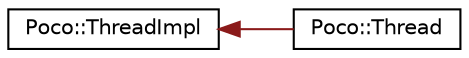 digraph "Graphical Class Hierarchy"
{
 // LATEX_PDF_SIZE
  edge [fontname="Helvetica",fontsize="10",labelfontname="Helvetica",labelfontsize="10"];
  node [fontname="Helvetica",fontsize="10",shape=record];
  rankdir="LR";
  Node0 [label="Poco::ThreadImpl",height=0.2,width=0.4,color="black", fillcolor="white", style="filled",URL="$classPoco_1_1ThreadImpl.html",tooltip=" "];
  Node0 -> Node1 [dir="back",color="firebrick4",fontsize="10",style="solid",fontname="Helvetica"];
  Node1 [label="Poco::Thread",height=0.2,width=0.4,color="black", fillcolor="white", style="filled",URL="$classPoco_1_1Thread.html",tooltip=" "];
}

